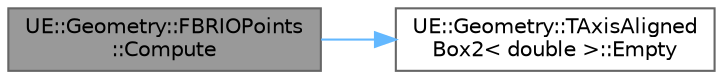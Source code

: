 digraph "UE::Geometry::FBRIOPoints::Compute"
{
 // INTERACTIVE_SVG=YES
 // LATEX_PDF_SIZE
  bgcolor="transparent";
  edge [fontname=Helvetica,fontsize=10,labelfontname=Helvetica,labelfontsize=10];
  node [fontname=Helvetica,fontsize=10,shape=box,height=0.2,width=0.4];
  rankdir="LR";
  Node1 [id="Node000001",label="UE::Geometry::FBRIOPoints\l::Compute",height=0.2,width=0.4,color="gray40", fillcolor="grey60", style="filled", fontcolor="black",tooltip="Compute an ordering for the input points that attempts to order points so adjacent points are close t..."];
  Node1 -> Node2 [id="edge1_Node000001_Node000002",color="steelblue1",style="solid",tooltip=" "];
  Node2 [id="Node000002",label="UE::Geometry::TAxisAligned\lBox2\< double \>::Empty",height=0.2,width=0.4,color="grey40", fillcolor="white", style="filled",URL="$d2/db6/structUE_1_1Geometry_1_1TAxisAlignedBox2.html#ad66ba3876fc4a048d579699f47b852a9",tooltip=" "];
}
